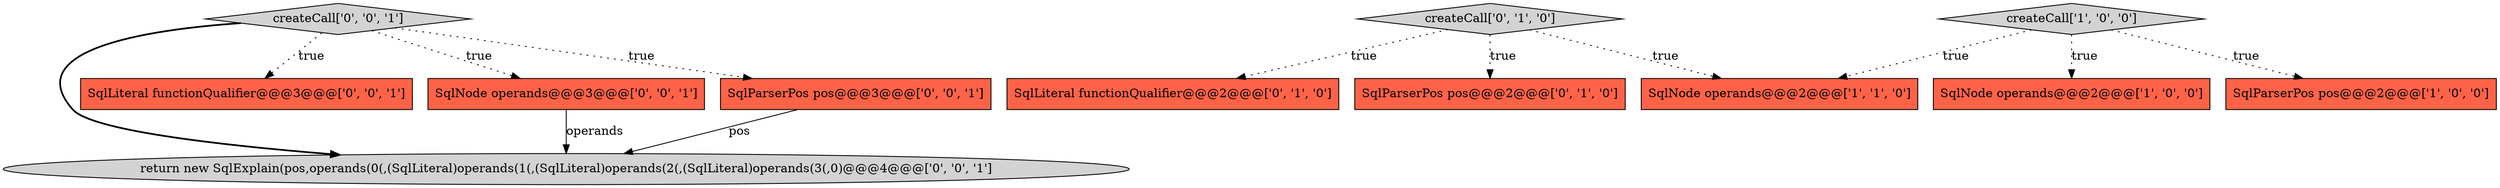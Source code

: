 digraph {
9 [style = filled, label = "return new SqlExplain(pos,operands(0(,(SqlLiteral)operands(1(,(SqlLiteral)operands(2(,(SqlLiteral)operands(3(,0)@@@4@@@['0', '0', '1']", fillcolor = lightgray, shape = ellipse image = "AAA0AAABBB3BBB"];
5 [style = filled, label = "SqlLiteral functionQualifier@@@2@@@['0', '1', '0']", fillcolor = tomato, shape = box image = "AAA0AAABBB2BBB"];
3 [style = filled, label = "SqlNode operands@@@2@@@['1', '1', '0']", fillcolor = tomato, shape = box image = "AAA0AAABBB1BBB"];
8 [style = filled, label = "SqlLiteral functionQualifier@@@3@@@['0', '0', '1']", fillcolor = tomato, shape = box image = "AAA0AAABBB3BBB"];
0 [style = filled, label = "SqlNode operands@@@2@@@['1', '0', '0']", fillcolor = tomato, shape = box image = "AAA0AAABBB1BBB"];
6 [style = filled, label = "SqlParserPos pos@@@2@@@['0', '1', '0']", fillcolor = tomato, shape = box image = "AAA0AAABBB2BBB"];
10 [style = filled, label = "createCall['0', '0', '1']", fillcolor = lightgray, shape = diamond image = "AAA0AAABBB3BBB"];
7 [style = filled, label = "SqlNode operands@@@3@@@['0', '0', '1']", fillcolor = tomato, shape = box image = "AAA0AAABBB3BBB"];
11 [style = filled, label = "SqlParserPos pos@@@3@@@['0', '0', '1']", fillcolor = tomato, shape = box image = "AAA0AAABBB3BBB"];
2 [style = filled, label = "createCall['1', '0', '0']", fillcolor = lightgray, shape = diamond image = "AAA0AAABBB1BBB"];
1 [style = filled, label = "SqlParserPos pos@@@2@@@['1', '0', '0']", fillcolor = tomato, shape = box image = "AAA0AAABBB1BBB"];
4 [style = filled, label = "createCall['0', '1', '0']", fillcolor = lightgray, shape = diamond image = "AAA0AAABBB2BBB"];
4->5 [style = dotted, label="true"];
2->1 [style = dotted, label="true"];
11->9 [style = solid, label="pos"];
2->0 [style = dotted, label="true"];
2->3 [style = dotted, label="true"];
10->11 [style = dotted, label="true"];
4->6 [style = dotted, label="true"];
10->8 [style = dotted, label="true"];
10->7 [style = dotted, label="true"];
4->3 [style = dotted, label="true"];
7->9 [style = solid, label="operands"];
10->9 [style = bold, label=""];
}

